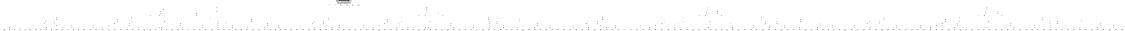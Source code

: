 # Network structure generated by ABC

digraph network {
size = "7.5,10";
center = true;
edge [dir = back];

{
  node [shape = plaintext];
  edge [style = invis];
  LevelTitle1 [label=""];
  LevelTitle2 [label=""];
  Level12 [label = ""];
  Level11 [label = ""];
  Level10 [label = ""];
  Level9 [label = ""];
  Level8 [label = ""];
  Level7 [label = ""];
  Level6 [label = ""];
  Level5 [label = ""];
  Level4 [label = ""];
  Level3 [label = ""];
  Level2 [label = ""];
  Level1 [label = ""];
  Level0 [label = ""];
  LevelTitle1 ->  LevelTitle2 ->  Level12 ->  Level11 ->  Level10 ->  Level9 ->  Level8 ->  Level7 ->  Level6 ->  Level5 ->  Level4 ->  Level3 ->  Level2 ->  Level1 ->  Level0;
}

{
  rank = same;
  LevelTitle1;
  title1 [shape=plaintext,
          fontsize=20,
          fontname = "Times-Roman",
          label="Network structure visualized by ABC\nBenchmark \"i4\". Time was Thu Oct  8 20:27:42 2020. "
         ];
}

{
  rank = same;
  LevelTitle2;
  title2 [shape=plaintext,
          fontsize=18,
          fontname = "Times-Roman",
          label="The network contains 246 logic nodes and 0 latches.\n"
         ];
}

{
  rank = same;
  Level12;
  Node193 [label = "V194(0)", shape = invtriangle, color = coral, fillcolor = coral];
  Node194 [label = "V194(1)", shape = invtriangle, color = coral, fillcolor = coral];
  Node195 [label = "V198(0)", shape = invtriangle, color = coral, fillcolor = coral];
  Node196 [label = "V198(1)", shape = invtriangle, color = coral, fillcolor = coral];
  Node197 [label = "V198(2)", shape = invtriangle, color = coral, fillcolor = coral];
  Node198 [label = "V198(3)", shape = invtriangle, color = coral, fillcolor = coral];
}

{
  rank = same;
  Level11;
  Node261 [label = "261\n", shape = ellipse];
  Node322 [label = "322\n", shape = ellipse];
  Node383 [label = "383\n", shape = ellipse];
  Node444 [label = "444\n", shape = ellipse];
}

{
  rank = same;
  Level10;
  Node258 [label = "258\n", shape = ellipse];
  Node319 [label = "319\n", shape = ellipse];
  Node380 [label = "380\n", shape = ellipse];
  Node441 [label = "441\n", shape = ellipse];
}

{
  rank = same;
  Level9;
  Node257 [label = "257\n", shape = ellipse];
  Node260 [label = "260\n", shape = ellipse];
  Node318 [label = "318\n", shape = ellipse];
  Node321 [label = "321\n", shape = ellipse];
  Node379 [label = "379\n", shape = ellipse];
  Node382 [label = "382\n", shape = ellipse];
  Node440 [label = "440\n", shape = ellipse];
  Node443 [label = "443\n", shape = ellipse];
}

{
  rank = same;
  Level8;
  Node216 [label = "216\n", shape = ellipse];
  Node255 [label = "255\n", shape = ellipse];
  Node277 [label = "277\n", shape = ellipse];
  Node316 [label = "316\n", shape = ellipse];
  Node338 [label = "338\n", shape = ellipse];
  Node377 [label = "377\n", shape = ellipse];
  Node399 [label = "399\n", shape = ellipse];
  Node438 [label = "438\n", shape = ellipse];
}

{
  rank = same;
  Level7;
  Node215 [label = "215\n", shape = ellipse];
  Node230 [label = "230\n", shape = ellipse];
  Node254 [label = "254\n", shape = ellipse];
  Node276 [label = "276\n", shape = ellipse];
  Node291 [label = "291\n", shape = ellipse];
  Node315 [label = "315\n", shape = ellipse];
  Node337 [label = "337\n", shape = ellipse];
  Node352 [label = "352\n", shape = ellipse];
  Node376 [label = "376\n", shape = ellipse];
  Node398 [label = "398\n", shape = ellipse];
  Node413 [label = "413\n", shape = ellipse];
  Node437 [label = "437\n", shape = ellipse];
}

{
  rank = same;
  Level6;
  Node213 [label = "213\n", shape = ellipse];
  Node229 [label = "229\n", shape = ellipse];
  Node253 [label = "253\n", shape = ellipse];
  Node274 [label = "274\n", shape = ellipse];
  Node290 [label = "290\n", shape = ellipse];
  Node314 [label = "314\n", shape = ellipse];
  Node335 [label = "335\n", shape = ellipse];
  Node351 [label = "351\n", shape = ellipse];
  Node375 [label = "375\n", shape = ellipse];
  Node396 [label = "396\n", shape = ellipse];
  Node412 [label = "412\n", shape = ellipse];
  Node436 [label = "436\n", shape = ellipse];
}

{
  rank = same;
  Level5;
  Node212 [label = "212\n", shape = ellipse];
  Node228 [label = "228\n", shape = ellipse];
  Node252 [label = "252\n", shape = ellipse];
  Node259 [label = "259\n", shape = ellipse];
  Node273 [label = "273\n", shape = ellipse];
  Node289 [label = "289\n", shape = ellipse];
  Node313 [label = "313\n", shape = ellipse];
  Node320 [label = "320\n", shape = ellipse];
  Node334 [label = "334\n", shape = ellipse];
  Node350 [label = "350\n", shape = ellipse];
  Node374 [label = "374\n", shape = ellipse];
  Node381 [label = "381\n", shape = ellipse];
  Node395 [label = "395\n", shape = ellipse];
  Node411 [label = "411\n", shape = ellipse];
  Node435 [label = "435\n", shape = ellipse];
  Node442 [label = "442\n", shape = ellipse];
}

{
  rank = same;
  Level4;
  Node204 [label = "204\n", shape = ellipse];
  Node211 [label = "211\n", shape = ellipse];
  Node220 [label = "220\n", shape = ellipse];
  Node227 [label = "227\n", shape = ellipse];
  Node240 [label = "240\n", shape = ellipse];
  Node244 [label = "244\n", shape = ellipse];
  Node251 [label = "251\n", shape = ellipse];
  Node256 [label = "256\n", shape = ellipse];
  Node265 [label = "265\n", shape = ellipse];
  Node272 [label = "272\n", shape = ellipse];
  Node281 [label = "281\n", shape = ellipse];
  Node288 [label = "288\n", shape = ellipse];
  Node301 [label = "301\n", shape = ellipse];
  Node305 [label = "305\n", shape = ellipse];
  Node312 [label = "312\n", shape = ellipse];
  Node317 [label = "317\n", shape = ellipse];
  Node326 [label = "326\n", shape = ellipse];
  Node333 [label = "333\n", shape = ellipse];
  Node342 [label = "342\n", shape = ellipse];
  Node349 [label = "349\n", shape = ellipse];
  Node362 [label = "362\n", shape = ellipse];
  Node366 [label = "366\n", shape = ellipse];
  Node373 [label = "373\n", shape = ellipse];
  Node378 [label = "378\n", shape = ellipse];
  Node387 [label = "387\n", shape = ellipse];
  Node394 [label = "394\n", shape = ellipse];
  Node403 [label = "403\n", shape = ellipse];
  Node410 [label = "410\n", shape = ellipse];
  Node423 [label = "423\n", shape = ellipse];
  Node427 [label = "427\n", shape = ellipse];
  Node434 [label = "434\n", shape = ellipse];
  Node439 [label = "439\n", shape = ellipse];
}

{
  rank = same;
  Level3;
  Node203 [label = "203\n", shape = ellipse];
  Node210 [label = "210\n", shape = ellipse];
  Node219 [label = "219\n", shape = ellipse];
  Node226 [label = "226\n", shape = ellipse];
  Node233 [label = "233\n", shape = ellipse];
  Node239 [label = "239\n", shape = ellipse];
  Node243 [label = "243\n", shape = ellipse];
  Node250 [label = "250\n", shape = ellipse];
  Node264 [label = "264\n", shape = ellipse];
  Node271 [label = "271\n", shape = ellipse];
  Node280 [label = "280\n", shape = ellipse];
  Node287 [label = "287\n", shape = ellipse];
  Node294 [label = "294\n", shape = ellipse];
  Node300 [label = "300\n", shape = ellipse];
  Node304 [label = "304\n", shape = ellipse];
  Node311 [label = "311\n", shape = ellipse];
  Node325 [label = "325\n", shape = ellipse];
  Node332 [label = "332\n", shape = ellipse];
  Node341 [label = "341\n", shape = ellipse];
  Node348 [label = "348\n", shape = ellipse];
  Node355 [label = "355\n", shape = ellipse];
  Node361 [label = "361\n", shape = ellipse];
  Node365 [label = "365\n", shape = ellipse];
  Node372 [label = "372\n", shape = ellipse];
  Node386 [label = "386\n", shape = ellipse];
  Node393 [label = "393\n", shape = ellipse];
  Node402 [label = "402\n", shape = ellipse];
  Node409 [label = "409\n", shape = ellipse];
  Node416 [label = "416\n", shape = ellipse];
  Node422 [label = "422\n", shape = ellipse];
  Node426 [label = "426\n", shape = ellipse];
  Node433 [label = "433\n", shape = ellipse];
}

{
  rank = same;
  Level2;
  Node202 [label = "202\n", shape = ellipse];
  Node206 [label = "206\n", shape = ellipse];
  Node209 [label = "209\n", shape = ellipse];
  Node218 [label = "218\n", shape = ellipse];
  Node222 [label = "222\n", shape = ellipse];
  Node225 [label = "225\n", shape = ellipse];
  Node232 [label = "232\n", shape = ellipse];
  Node236 [label = "236\n", shape = ellipse];
  Node238 [label = "238\n", shape = ellipse];
  Node242 [label = "242\n", shape = ellipse];
  Node246 [label = "246\n", shape = ellipse];
  Node249 [label = "249\n", shape = ellipse];
  Node263 [label = "263\n", shape = ellipse];
  Node267 [label = "267\n", shape = ellipse];
  Node270 [label = "270\n", shape = ellipse];
  Node279 [label = "279\n", shape = ellipse];
  Node283 [label = "283\n", shape = ellipse];
  Node286 [label = "286\n", shape = ellipse];
  Node293 [label = "293\n", shape = ellipse];
  Node297 [label = "297\n", shape = ellipse];
  Node299 [label = "299\n", shape = ellipse];
  Node303 [label = "303\n", shape = ellipse];
  Node307 [label = "307\n", shape = ellipse];
  Node310 [label = "310\n", shape = ellipse];
  Node324 [label = "324\n", shape = ellipse];
  Node328 [label = "328\n", shape = ellipse];
  Node331 [label = "331\n", shape = ellipse];
  Node340 [label = "340\n", shape = ellipse];
  Node344 [label = "344\n", shape = ellipse];
  Node347 [label = "347\n", shape = ellipse];
  Node354 [label = "354\n", shape = ellipse];
  Node358 [label = "358\n", shape = ellipse];
  Node360 [label = "360\n", shape = ellipse];
  Node364 [label = "364\n", shape = ellipse];
  Node368 [label = "368\n", shape = ellipse];
  Node371 [label = "371\n", shape = ellipse];
  Node385 [label = "385\n", shape = ellipse];
  Node389 [label = "389\n", shape = ellipse];
  Node392 [label = "392\n", shape = ellipse];
  Node401 [label = "401\n", shape = ellipse];
  Node405 [label = "405\n", shape = ellipse];
  Node408 [label = "408\n", shape = ellipse];
  Node415 [label = "415\n", shape = ellipse];
  Node419 [label = "419\n", shape = ellipse];
  Node421 [label = "421\n", shape = ellipse];
  Node425 [label = "425\n", shape = ellipse];
  Node429 [label = "429\n", shape = ellipse];
  Node432 [label = "432\n", shape = ellipse];
}

{
  rank = same;
  Level1;
  Node199 [label = "199\n", shape = ellipse];
  Node200 [label = "200\n", shape = ellipse];
  Node201 [label = "201\n", shape = ellipse];
  Node205 [label = "205\n", shape = ellipse];
  Node207 [label = "207\n", shape = ellipse];
  Node208 [label = "208\n", shape = ellipse];
  Node214 [label = "214\n", shape = ellipse];
  Node217 [label = "217\n", shape = ellipse];
  Node221 [label = "221\n", shape = ellipse];
  Node223 [label = "223\n", shape = ellipse];
  Node224 [label = "224\n", shape = ellipse];
  Node231 [label = "231\n", shape = ellipse];
  Node234 [label = "234\n", shape = ellipse];
  Node235 [label = "235\n", shape = ellipse];
  Node237 [label = "237\n", shape = ellipse];
  Node241 [label = "241\n", shape = ellipse];
  Node245 [label = "245\n", shape = ellipse];
  Node247 [label = "247\n", shape = ellipse];
  Node248 [label = "248\n", shape = ellipse];
  Node262 [label = "262\n", shape = ellipse];
  Node266 [label = "266\n", shape = ellipse];
  Node268 [label = "268\n", shape = ellipse];
  Node269 [label = "269\n", shape = ellipse];
  Node275 [label = "275\n", shape = ellipse];
  Node278 [label = "278\n", shape = ellipse];
  Node282 [label = "282\n", shape = ellipse];
  Node284 [label = "284\n", shape = ellipse];
  Node285 [label = "285\n", shape = ellipse];
  Node292 [label = "292\n", shape = ellipse];
  Node295 [label = "295\n", shape = ellipse];
  Node296 [label = "296\n", shape = ellipse];
  Node298 [label = "298\n", shape = ellipse];
  Node302 [label = "302\n", shape = ellipse];
  Node306 [label = "306\n", shape = ellipse];
  Node308 [label = "308\n", shape = ellipse];
  Node309 [label = "309\n", shape = ellipse];
  Node323 [label = "323\n", shape = ellipse];
  Node327 [label = "327\n", shape = ellipse];
  Node329 [label = "329\n", shape = ellipse];
  Node330 [label = "330\n", shape = ellipse];
  Node336 [label = "336\n", shape = ellipse];
  Node339 [label = "339\n", shape = ellipse];
  Node343 [label = "343\n", shape = ellipse];
  Node345 [label = "345\n", shape = ellipse];
  Node346 [label = "346\n", shape = ellipse];
  Node353 [label = "353\n", shape = ellipse];
  Node356 [label = "356\n", shape = ellipse];
  Node357 [label = "357\n", shape = ellipse];
  Node359 [label = "359\n", shape = ellipse];
  Node363 [label = "363\n", shape = ellipse];
  Node367 [label = "367\n", shape = ellipse];
  Node369 [label = "369\n", shape = ellipse];
  Node370 [label = "370\n", shape = ellipse];
  Node384 [label = "384\n", shape = ellipse];
  Node388 [label = "388\n", shape = ellipse];
  Node390 [label = "390\n", shape = ellipse];
  Node391 [label = "391\n", shape = ellipse];
  Node397 [label = "397\n", shape = ellipse];
  Node400 [label = "400\n", shape = ellipse];
  Node404 [label = "404\n", shape = ellipse];
  Node406 [label = "406\n", shape = ellipse];
  Node407 [label = "407\n", shape = ellipse];
  Node414 [label = "414\n", shape = ellipse];
  Node417 [label = "417\n", shape = ellipse];
  Node418 [label = "418\n", shape = ellipse];
  Node420 [label = "420\n", shape = ellipse];
  Node424 [label = "424\n", shape = ellipse];
  Node428 [label = "428\n", shape = ellipse];
  Node430 [label = "430\n", shape = ellipse];
  Node431 [label = "431\n", shape = ellipse];
}

{
  rank = same;
  Level0;
  Node1 [label = "V56(0)", shape = triangle, color = coral, fillcolor = coral];
  Node2 [label = "V28(0)", shape = triangle, color = coral, fillcolor = coral];
  Node3 [label = "V56(1)", shape = triangle, color = coral, fillcolor = coral];
  Node4 [label = "V28(1)", shape = triangle, color = coral, fillcolor = coral];
  Node5 [label = "V56(2)", shape = triangle, color = coral, fillcolor = coral];
  Node6 [label = "V28(2)", shape = triangle, color = coral, fillcolor = coral];
  Node7 [label = "V56(6)", shape = triangle, color = coral, fillcolor = coral];
  Node8 [label = "V28(6)", shape = triangle, color = coral, fillcolor = coral];
  Node9 [label = "V56(10)", shape = triangle, color = coral, fillcolor = coral];
  Node10 [label = "V28(10)", shape = triangle, color = coral, fillcolor = coral];
  Node11 [label = "V56(14)", shape = triangle, color = coral, fillcolor = coral];
  Node12 [label = "V28(14)", shape = triangle, color = coral, fillcolor = coral];
  Node13 [label = "V56(18)", shape = triangle, color = coral, fillcolor = coral];
  Node14 [label = "V28(18)", shape = triangle, color = coral, fillcolor = coral];
  Node15 [label = "V56(22)", shape = triangle, color = coral, fillcolor = coral];
  Node16 [label = "V28(22)", shape = triangle, color = coral, fillcolor = coral];
  Node17 [label = "V56(26)", shape = triangle, color = coral, fillcolor = coral];
  Node18 [label = "V28(26)", shape = triangle, color = coral, fillcolor = coral];
  Node19 [label = "V120(2)", shape = triangle, color = coral, fillcolor = coral];
  Node20 [label = "V88(2)", shape = triangle, color = coral, fillcolor = coral];
  Node21 [label = "V120(6)", shape = triangle, color = coral, fillcolor = coral];
  Node22 [label = "V88(6)", shape = triangle, color = coral, fillcolor = coral];
  Node23 [label = "V120(10)", shape = triangle, color = coral, fillcolor = coral];
  Node24 [label = "V88(10)", shape = triangle, color = coral, fillcolor = coral];
  Node25 [label = "V120(14)", shape = triangle, color = coral, fillcolor = coral];
  Node26 [label = "V88(14)", shape = triangle, color = coral, fillcolor = coral];
  Node27 [label = "V120(18)", shape = triangle, color = coral, fillcolor = coral];
  Node28 [label = "V88(18)", shape = triangle, color = coral, fillcolor = coral];
  Node29 [label = "V120(22)", shape = triangle, color = coral, fillcolor = coral];
  Node30 [label = "V88(22)", shape = triangle, color = coral, fillcolor = coral];
  Node31 [label = "V120(26)", shape = triangle, color = coral, fillcolor = coral];
  Node32 [label = "V88(26)", shape = triangle, color = coral, fillcolor = coral];
  Node33 [label = "V120(30)", shape = triangle, color = coral, fillcolor = coral];
  Node34 [label = "V88(30)", shape = triangle, color = coral, fillcolor = coral];
  Node35 [label = "V132(2)", shape = triangle, color = coral, fillcolor = coral];
  Node36 [label = "V126(2)", shape = triangle, color = coral, fillcolor = coral];
  Node37 [label = "V144(0)", shape = triangle, color = coral, fillcolor = coral];
  Node38 [label = "V28(3)", shape = triangle, color = coral, fillcolor = coral];
  Node39 [label = "V56(3)", shape = triangle, color = coral, fillcolor = coral];
  Node40 [label = "V144(1)", shape = triangle, color = coral, fillcolor = coral];
  Node41 [label = "V56(4)", shape = triangle, color = coral, fillcolor = coral];
  Node42 [label = "V28(4)", shape = triangle, color = coral, fillcolor = coral];
  Node43 [label = "V144(2)", shape = triangle, color = coral, fillcolor = coral];
  Node44 [label = "V28(5)", shape = triangle, color = coral, fillcolor = coral];
  Node45 [label = "V56(5)", shape = triangle, color = coral, fillcolor = coral];
  Node46 [label = "V144(4)", shape = triangle, color = coral, fillcolor = coral];
  Node47 [label = "V28(7)", shape = triangle, color = coral, fillcolor = coral];
  Node48 [label = "V56(7)", shape = triangle, color = coral, fillcolor = coral];
  Node49 [label = "V144(5)", shape = triangle, color = coral, fillcolor = coral];
  Node50 [label = "V56(8)", shape = triangle, color = coral, fillcolor = coral];
  Node51 [label = "V28(8)", shape = triangle, color = coral, fillcolor = coral];
  Node52 [label = "V144(6)", shape = triangle, color = coral, fillcolor = coral];
  Node53 [label = "V28(9)", shape = triangle, color = coral, fillcolor = coral];
  Node54 [label = "V56(9)", shape = triangle, color = coral, fillcolor = coral];
  Node55 [label = "V144(8)", shape = triangle, color = coral, fillcolor = coral];
  Node56 [label = "V28(11)", shape = triangle, color = coral, fillcolor = coral];
  Node57 [label = "V56(11)", shape = triangle, color = coral, fillcolor = coral];
  Node58 [label = "V144(9)", shape = triangle, color = coral, fillcolor = coral];
  Node59 [label = "V56(12)", shape = triangle, color = coral, fillcolor = coral];
  Node60 [label = "V28(12)", shape = triangle, color = coral, fillcolor = coral];
  Node61 [label = "V144(10)", shape = triangle, color = coral, fillcolor = coral];
  Node62 [label = "V28(13)", shape = triangle, color = coral, fillcolor = coral];
  Node63 [label = "V56(13)", shape = triangle, color = coral, fillcolor = coral];
  Node64 [label = "V144(12)", shape = triangle, color = coral, fillcolor = coral];
  Node65 [label = "V28(15)", shape = triangle, color = coral, fillcolor = coral];
  Node66 [label = "V56(15)", shape = triangle, color = coral, fillcolor = coral];
  Node67 [label = "V144(13)", shape = triangle, color = coral, fillcolor = coral];
  Node68 [label = "V56(16)", shape = triangle, color = coral, fillcolor = coral];
  Node69 [label = "V28(16)", shape = triangle, color = coral, fillcolor = coral];
  Node70 [label = "V144(14)", shape = triangle, color = coral, fillcolor = coral];
  Node71 [label = "V28(17)", shape = triangle, color = coral, fillcolor = coral];
  Node72 [label = "V56(17)", shape = triangle, color = coral, fillcolor = coral];
  Node73 [label = "V156(0)", shape = triangle, color = coral, fillcolor = coral];
  Node74 [label = "V28(19)", shape = triangle, color = coral, fillcolor = coral];
  Node75 [label = "V56(19)", shape = triangle, color = coral, fillcolor = coral];
  Node76 [label = "V156(1)", shape = triangle, color = coral, fillcolor = coral];
  Node77 [label = "V56(20)", shape = triangle, color = coral, fillcolor = coral];
  Node78 [label = "V28(20)", shape = triangle, color = coral, fillcolor = coral];
  Node79 [label = "V156(2)", shape = triangle, color = coral, fillcolor = coral];
  Node80 [label = "V28(21)", shape = triangle, color = coral, fillcolor = coral];
  Node81 [label = "V56(21)", shape = triangle, color = coral, fillcolor = coral];
  Node82 [label = "V156(4)", shape = triangle, color = coral, fillcolor = coral];
  Node83 [label = "V28(23)", shape = triangle, color = coral, fillcolor = coral];
  Node84 [label = "V56(23)", shape = triangle, color = coral, fillcolor = coral];
  Node85 [label = "V156(5)", shape = triangle, color = coral, fillcolor = coral];
  Node86 [label = "V56(24)", shape = triangle, color = coral, fillcolor = coral];
  Node87 [label = "V28(24)", shape = triangle, color = coral, fillcolor = coral];
  Node88 [label = "V156(6)", shape = triangle, color = coral, fillcolor = coral];
  Node89 [label = "V28(25)", shape = triangle, color = coral, fillcolor = coral];
  Node90 [label = "V56(25)", shape = triangle, color = coral, fillcolor = coral];
  Node91 [label = "V156(8)", shape = triangle, color = coral, fillcolor = coral];
  Node92 [label = "V28(27)", shape = triangle, color = coral, fillcolor = coral];
  Node93 [label = "V56(27)", shape = triangle, color = coral, fillcolor = coral];
  Node94 [label = "V156(9)", shape = triangle, color = coral, fillcolor = coral];
  Node95 [label = "V120(0)", shape = triangle, color = coral, fillcolor = coral];
  Node96 [label = "V88(0)", shape = triangle, color = coral, fillcolor = coral];
  Node97 [label = "V156(10)", shape = triangle, color = coral, fillcolor = coral];
  Node98 [label = "V88(1)", shape = triangle, color = coral, fillcolor = coral];
  Node99 [label = "V120(1)", shape = triangle, color = coral, fillcolor = coral];
  Node100 [label = "V156(12)", shape = triangle, color = coral, fillcolor = coral];
  Node101 [label = "V88(3)", shape = triangle, color = coral, fillcolor = coral];
  Node102 [label = "V120(3)", shape = triangle, color = coral, fillcolor = coral];
  Node103 [label = "V156(13)", shape = triangle, color = coral, fillcolor = coral];
  Node104 [label = "V120(4)", shape = triangle, color = coral, fillcolor = coral];
  Node105 [label = "V88(4)", shape = triangle, color = coral, fillcolor = coral];
  Node106 [label = "V156(14)", shape = triangle, color = coral, fillcolor = coral];
  Node107 [label = "V88(5)", shape = triangle, color = coral, fillcolor = coral];
  Node108 [label = "V120(5)", shape = triangle, color = coral, fillcolor = coral];
  Node109 [label = "V168(0)", shape = triangle, color = coral, fillcolor = coral];
  Node110 [label = "V88(7)", shape = triangle, color = coral, fillcolor = coral];
  Node111 [label = "V120(7)", shape = triangle, color = coral, fillcolor = coral];
  Node112 [label = "V168(1)", shape = triangle, color = coral, fillcolor = coral];
  Node113 [label = "V120(8)", shape = triangle, color = coral, fillcolor = coral];
  Node114 [label = "V88(8)", shape = triangle, color = coral, fillcolor = coral];
  Node115 [label = "V168(2)", shape = triangle, color = coral, fillcolor = coral];
  Node116 [label = "V88(9)", shape = triangle, color = coral, fillcolor = coral];
  Node117 [label = "V120(9)", shape = triangle, color = coral, fillcolor = coral];
  Node118 [label = "V168(4)", shape = triangle, color = coral, fillcolor = coral];
  Node119 [label = "V88(11)", shape = triangle, color = coral, fillcolor = coral];
  Node120 [label = "V120(11)", shape = triangle, color = coral, fillcolor = coral];
  Node121 [label = "V168(5)", shape = triangle, color = coral, fillcolor = coral];
  Node122 [label = "V120(12)", shape = triangle, color = coral, fillcolor = coral];
  Node123 [label = "V88(12)", shape = triangle, color = coral, fillcolor = coral];
  Node124 [label = "V168(6)", shape = triangle, color = coral, fillcolor = coral];
  Node125 [label = "V88(13)", shape = triangle, color = coral, fillcolor = coral];
  Node126 [label = "V120(13)", shape = triangle, color = coral, fillcolor = coral];
  Node127 [label = "V168(8)", shape = triangle, color = coral, fillcolor = coral];
  Node128 [label = "V88(15)", shape = triangle, color = coral, fillcolor = coral];
  Node129 [label = "V120(15)", shape = triangle, color = coral, fillcolor = coral];
  Node130 [label = "V168(9)", shape = triangle, color = coral, fillcolor = coral];
  Node131 [label = "V120(16)", shape = triangle, color = coral, fillcolor = coral];
  Node132 [label = "V88(16)", shape = triangle, color = coral, fillcolor = coral];
  Node133 [label = "V168(10)", shape = triangle, color = coral, fillcolor = coral];
  Node134 [label = "V88(17)", shape = triangle, color = coral, fillcolor = coral];
  Node135 [label = "V120(17)", shape = triangle, color = coral, fillcolor = coral];
  Node136 [label = "V168(12)", shape = triangle, color = coral, fillcolor = coral];
  Node137 [label = "V88(19)", shape = triangle, color = coral, fillcolor = coral];
  Node138 [label = "V120(19)", shape = triangle, color = coral, fillcolor = coral];
  Node139 [label = "V168(13)", shape = triangle, color = coral, fillcolor = coral];
  Node140 [label = "V120(20)", shape = triangle, color = coral, fillcolor = coral];
  Node141 [label = "V88(20)", shape = triangle, color = coral, fillcolor = coral];
  Node142 [label = "V168(14)", shape = triangle, color = coral, fillcolor = coral];
  Node143 [label = "V88(21)", shape = triangle, color = coral, fillcolor = coral];
  Node144 [label = "V120(21)", shape = triangle, color = coral, fillcolor = coral];
  Node145 [label = "V180(0)", shape = triangle, color = coral, fillcolor = coral];
  Node146 [label = "V88(23)", shape = triangle, color = coral, fillcolor = coral];
  Node147 [label = "V120(23)", shape = triangle, color = coral, fillcolor = coral];
  Node148 [label = "V180(1)", shape = triangle, color = coral, fillcolor = coral];
  Node149 [label = "V120(24)", shape = triangle, color = coral, fillcolor = coral];
  Node150 [label = "V88(24)", shape = triangle, color = coral, fillcolor = coral];
  Node151 [label = "V180(2)", shape = triangle, color = coral, fillcolor = coral];
  Node152 [label = "V88(25)", shape = triangle, color = coral, fillcolor = coral];
  Node153 [label = "V120(25)", shape = triangle, color = coral, fillcolor = coral];
  Node154 [label = "V180(4)", shape = triangle, color = coral, fillcolor = coral];
  Node155 [label = "V88(27)", shape = triangle, color = coral, fillcolor = coral];
  Node156 [label = "V120(27)", shape = triangle, color = coral, fillcolor = coral];
  Node157 [label = "V180(5)", shape = triangle, color = coral, fillcolor = coral];
  Node158 [label = "V120(28)", shape = triangle, color = coral, fillcolor = coral];
  Node159 [label = "V88(28)", shape = triangle, color = coral, fillcolor = coral];
  Node160 [label = "V180(6)", shape = triangle, color = coral, fillcolor = coral];
  Node161 [label = "V88(29)", shape = triangle, color = coral, fillcolor = coral];
  Node162 [label = "V120(29)", shape = triangle, color = coral, fillcolor = coral];
  Node163 [label = "V180(8)", shape = triangle, color = coral, fillcolor = coral];
  Node164 [label = "V88(31)", shape = triangle, color = coral, fillcolor = coral];
  Node165 [label = "V120(31)", shape = triangle, color = coral, fillcolor = coral];
  Node166 [label = "V180(9)", shape = triangle, color = coral, fillcolor = coral];
  Node167 [label = "V132(0)", shape = triangle, color = coral, fillcolor = coral];
  Node168 [label = "V126(0)", shape = triangle, color = coral, fillcolor = coral];
  Node169 [label = "V180(10)", shape = triangle, color = coral, fillcolor = coral];
  Node170 [label = "V126(1)", shape = triangle, color = coral, fillcolor = coral];
  Node171 [label = "V132(1)", shape = triangle, color = coral, fillcolor = coral];
  Node172 [label = "V180(12)", shape = triangle, color = coral, fillcolor = coral];
  Node173 [label = "V126(3)", shape = triangle, color = coral, fillcolor = coral];
  Node174 [label = "V132(3)", shape = triangle, color = coral, fillcolor = coral];
  Node175 [label = "V180(13)", shape = triangle, color = coral, fillcolor = coral];
  Node176 [label = "V132(4)", shape = triangle, color = coral, fillcolor = coral];
  Node177 [label = "V126(4)", shape = triangle, color = coral, fillcolor = coral];
  Node178 [label = "V180(14)", shape = triangle, color = coral, fillcolor = coral];
  Node179 [label = "V126(5)", shape = triangle, color = coral, fillcolor = coral];
  Node180 [label = "V132(5)", shape = triangle, color = coral, fillcolor = coral];
  Node181 [label = "V183(0)", shape = triangle, color = coral, fillcolor = coral];
  Node182 [label = "V183(1)", shape = triangle, color = coral, fillcolor = coral];
  Node183 [label = "V183(2)", shape = triangle, color = coral, fillcolor = coral];
  Node184 [label = "V186(0)", shape = triangle, color = coral, fillcolor = coral];
  Node185 [label = "V186(1)", shape = triangle, color = coral, fillcolor = coral];
  Node186 [label = "V186(2)", shape = triangle, color = coral, fillcolor = coral];
  Node187 [label = "V189(0)", shape = triangle, color = coral, fillcolor = coral];
  Node188 [label = "V189(1)", shape = triangle, color = coral, fillcolor = coral];
  Node189 [label = "V189(2)", shape = triangle, color = coral, fillcolor = coral];
  Node190 [label = "V192(0)", shape = triangle, color = coral, fillcolor = coral];
  Node191 [label = "V192(1)", shape = triangle, color = coral, fillcolor = coral];
  Node192 [label = "V192(2)", shape = triangle, color = coral, fillcolor = coral];
}

title1 -> title2 [style = invis];
title2 -> Node193 [style = invis];
title2 -> Node194 [style = invis];
title2 -> Node195 [style = invis];
title2 -> Node196 [style = invis];
title2 -> Node197 [style = invis];
title2 -> Node198 [style = invis];
Node193 -> Node194 [style = invis];
Node194 -> Node195 [style = invis];
Node195 -> Node196 [style = invis];
Node196 -> Node197 [style = invis];
Node197 -> Node198 [style = invis];
Node193 -> Node199 [style = solid];
Node194 -> Node200 [style = solid];
Node195 -> Node261 [style = solid];
Node196 -> Node322 [style = solid];
Node197 -> Node383 [style = solid];
Node198 -> Node444 [style = solid];
Node199 -> Node1 [style = solid];
Node199 -> Node2 [style = solid];
Node200 -> Node3 [style = solid];
Node200 -> Node4 [style = solid];
Node201 -> Node64 [style = solid];
Node201 -> Node70 [style = solid];
Node202 -> Node71 [style = solid];
Node202 -> Node201 [style = solid];
Node203 -> Node72 [style = solid];
Node203 -> Node202 [style = solid];
Node204 -> Node67 [style = solid];
Node204 -> Node203 [style = solid];
Node205 -> Node64 [style = solid];
Node205 -> Node65 [style = solid];
Node206 -> Node66 [style = solid];
Node206 -> Node205 [style = solid];
Node207 -> Node11 [style = solid];
Node207 -> Node12 [style = solid];
Node208 -> Node67 [style = solid];
Node208 -> Node68 [style = solid];
Node209 -> Node69 [style = solid];
Node209 -> Node208 [style = solid];
Node210 -> Node64 [style = solid];
Node210 -> Node209 [style = solid];
Node211 -> Node207 [style = solid];
Node211 -> Node210 [style = solid];
Node212 -> Node204 [style = solid];
Node212 -> Node206 [style = solid];
Node213 -> Node211 [style = solid];
Node213 -> Node212 [style = solid];
Node214 -> Node181 [style = solid];
Node214 -> Node183 [style = solid];
Node215 -> Node213 [style = solid];
Node215 -> Node214 [style = solid];
Node216 -> Node182 [style = solid];
Node216 -> Node215 [style = solid];
Node217 -> Node46 [style = solid];
Node217 -> Node52 [style = solid];
Node218 -> Node53 [style = solid];
Node218 -> Node217 [style = solid];
Node219 -> Node54 [style = solid];
Node219 -> Node218 [style = solid];
Node220 -> Node49 [style = solid];
Node220 -> Node219 [style = solid];
Node221 -> Node46 [style = solid];
Node221 -> Node47 [style = solid];
Node222 -> Node48 [style = solid];
Node222 -> Node221 [style = solid];
Node223 -> Node7 [style = solid];
Node223 -> Node8 [style = solid];
Node224 -> Node49 [style = solid];
Node224 -> Node50 [style = solid];
Node225 -> Node51 [style = solid];
Node225 -> Node224 [style = solid];
Node226 -> Node46 [style = solid];
Node226 -> Node225 [style = solid];
Node227 -> Node223 [style = solid];
Node227 -> Node226 [style = solid];
Node228 -> Node220 [style = solid];
Node228 -> Node222 [style = solid];
Node229 -> Node227 [style = solid];
Node229 -> Node228 [style = solid];
Node230 -> Node181 [style = solid];
Node230 -> Node229 [style = solid];
Node231 -> Node40 [style = solid];
Node231 -> Node41 [style = solid];
Node232 -> Node42 [style = solid];
Node232 -> Node231 [style = solid];
Node233 -> Node37 [style = solid];
Node233 -> Node232 [style = solid];
Node234 -> Node5 [style = solid];
Node234 -> Node6 [style = solid];
Node235 -> Node37 [style = solid];
Node235 -> Node38 [style = solid];
Node236 -> Node39 [style = solid];
Node236 -> Node235 [style = solid];
Node237 -> Node37 [style = solid];
Node237 -> Node43 [style = solid];
Node238 -> Node44 [style = solid];
Node238 -> Node237 [style = solid];
Node239 -> Node45 [style = solid];
Node239 -> Node238 [style = solid];
Node240 -> Node40 [style = solid];
Node240 -> Node239 [style = solid];
Node241 -> Node55 [style = solid];
Node241 -> Node61 [style = solid];
Node242 -> Node62 [style = solid];
Node242 -> Node241 [style = solid];
Node243 -> Node63 [style = solid];
Node243 -> Node242 [style = solid];
Node244 -> Node58 [style = solid];
Node244 -> Node243 [style = solid];
Node245 -> Node55 [style = solid];
Node245 -> Node56 [style = solid];
Node246 -> Node57 [style = solid];
Node246 -> Node245 [style = solid];
Node247 -> Node9 [style = solid];
Node247 -> Node10 [style = solid];
Node248 -> Node58 [style = solid];
Node248 -> Node59 [style = solid];
Node249 -> Node60 [style = solid];
Node249 -> Node248 [style = solid];
Node250 -> Node55 [style = solid];
Node250 -> Node249 [style = solid];
Node251 -> Node247 [style = solid];
Node251 -> Node250 [style = solid];
Node252 -> Node244 [style = solid];
Node252 -> Node246 [style = solid];
Node253 -> Node251 [style = solid];
Node253 -> Node252 [style = solid];
Node254 -> Node182 [style = solid];
Node254 -> Node253 [style = solid];
Node255 -> Node181 [style = solid];
Node255 -> Node254 [style = solid];
Node256 -> Node233 [style = solid];
Node256 -> Node234 [style = solid];
Node257 -> Node216 [style = solid];
Node257 -> Node230 [style = solid];
Node258 -> Node256 [style = solid];
Node258 -> Node257 [style = solid];
Node259 -> Node236 [style = solid];
Node259 -> Node240 [style = solid];
Node260 -> Node255 [style = solid];
Node260 -> Node259 [style = solid];
Node261 -> Node258 [style = solid];
Node261 -> Node260 [style = solid];
Node262 -> Node100 [style = solid];
Node262 -> Node106 [style = solid];
Node263 -> Node107 [style = solid];
Node263 -> Node262 [style = solid];
Node264 -> Node108 [style = solid];
Node264 -> Node263 [style = solid];
Node265 -> Node103 [style = solid];
Node265 -> Node264 [style = solid];
Node266 -> Node100 [style = solid];
Node266 -> Node101 [style = solid];
Node267 -> Node102 [style = solid];
Node267 -> Node266 [style = solid];
Node268 -> Node19 [style = solid];
Node268 -> Node20 [style = solid];
Node269 -> Node103 [style = solid];
Node269 -> Node104 [style = solid];
Node270 -> Node105 [style = solid];
Node270 -> Node269 [style = solid];
Node271 -> Node100 [style = solid];
Node271 -> Node270 [style = solid];
Node272 -> Node268 [style = solid];
Node272 -> Node271 [style = solid];
Node273 -> Node265 [style = solid];
Node273 -> Node267 [style = solid];
Node274 -> Node272 [style = solid];
Node274 -> Node273 [style = solid];
Node275 -> Node184 [style = solid];
Node275 -> Node186 [style = solid];
Node276 -> Node274 [style = solid];
Node276 -> Node275 [style = solid];
Node277 -> Node185 [style = solid];
Node277 -> Node276 [style = solid];
Node278 -> Node82 [style = solid];
Node278 -> Node88 [style = solid];
Node279 -> Node89 [style = solid];
Node279 -> Node278 [style = solid];
Node280 -> Node90 [style = solid];
Node280 -> Node279 [style = solid];
Node281 -> Node85 [style = solid];
Node281 -> Node280 [style = solid];
Node282 -> Node82 [style = solid];
Node282 -> Node83 [style = solid];
Node283 -> Node84 [style = solid];
Node283 -> Node282 [style = solid];
Node284 -> Node15 [style = solid];
Node284 -> Node16 [style = solid];
Node285 -> Node85 [style = solid];
Node285 -> Node86 [style = solid];
Node286 -> Node87 [style = solid];
Node286 -> Node285 [style = solid];
Node287 -> Node82 [style = solid];
Node287 -> Node286 [style = solid];
Node288 -> Node284 [style = solid];
Node288 -> Node287 [style = solid];
Node289 -> Node281 [style = solid];
Node289 -> Node283 [style = solid];
Node290 -> Node288 [style = solid];
Node290 -> Node289 [style = solid];
Node291 -> Node184 [style = solid];
Node291 -> Node290 [style = solid];
Node292 -> Node76 [style = solid];
Node292 -> Node77 [style = solid];
Node293 -> Node78 [style = solid];
Node293 -> Node292 [style = solid];
Node294 -> Node73 [style = solid];
Node294 -> Node293 [style = solid];
Node295 -> Node13 [style = solid];
Node295 -> Node14 [style = solid];
Node296 -> Node73 [style = solid];
Node296 -> Node74 [style = solid];
Node297 -> Node75 [style = solid];
Node297 -> Node296 [style = solid];
Node298 -> Node73 [style = solid];
Node298 -> Node79 [style = solid];
Node299 -> Node80 [style = solid];
Node299 -> Node298 [style = solid];
Node300 -> Node81 [style = solid];
Node300 -> Node299 [style = solid];
Node301 -> Node76 [style = solid];
Node301 -> Node300 [style = solid];
Node302 -> Node91 [style = solid];
Node302 -> Node97 [style = solid];
Node303 -> Node98 [style = solid];
Node303 -> Node302 [style = solid];
Node304 -> Node99 [style = solid];
Node304 -> Node303 [style = solid];
Node305 -> Node94 [style = solid];
Node305 -> Node304 [style = solid];
Node306 -> Node91 [style = solid];
Node306 -> Node92 [style = solid];
Node307 -> Node93 [style = solid];
Node307 -> Node306 [style = solid];
Node308 -> Node17 [style = solid];
Node308 -> Node18 [style = solid];
Node309 -> Node94 [style = solid];
Node309 -> Node95 [style = solid];
Node310 -> Node96 [style = solid];
Node310 -> Node309 [style = solid];
Node311 -> Node91 [style = solid];
Node311 -> Node310 [style = solid];
Node312 -> Node308 [style = solid];
Node312 -> Node311 [style = solid];
Node313 -> Node305 [style = solid];
Node313 -> Node307 [style = solid];
Node314 -> Node312 [style = solid];
Node314 -> Node313 [style = solid];
Node315 -> Node185 [style = solid];
Node315 -> Node314 [style = solid];
Node316 -> Node184 [style = solid];
Node316 -> Node315 [style = solid];
Node317 -> Node294 [style = solid];
Node317 -> Node295 [style = solid];
Node318 -> Node277 [style = solid];
Node318 -> Node291 [style = solid];
Node319 -> Node317 [style = solid];
Node319 -> Node318 [style = solid];
Node320 -> Node297 [style = solid];
Node320 -> Node301 [style = solid];
Node321 -> Node316 [style = solid];
Node321 -> Node320 [style = solid];
Node322 -> Node319 [style = solid];
Node322 -> Node321 [style = solid];
Node323 -> Node136 [style = solid];
Node323 -> Node142 [style = solid];
Node324 -> Node143 [style = solid];
Node324 -> Node323 [style = solid];
Node325 -> Node144 [style = solid];
Node325 -> Node324 [style = solid];
Node326 -> Node139 [style = solid];
Node326 -> Node325 [style = solid];
Node327 -> Node136 [style = solid];
Node327 -> Node137 [style = solid];
Node328 -> Node138 [style = solid];
Node328 -> Node327 [style = solid];
Node329 -> Node27 [style = solid];
Node329 -> Node28 [style = solid];
Node330 -> Node139 [style = solid];
Node330 -> Node140 [style = solid];
Node331 -> Node141 [style = solid];
Node331 -> Node330 [style = solid];
Node332 -> Node136 [style = solid];
Node332 -> Node331 [style = solid];
Node333 -> Node329 [style = solid];
Node333 -> Node332 [style = solid];
Node334 -> Node326 [style = solid];
Node334 -> Node328 [style = solid];
Node335 -> Node333 [style = solid];
Node335 -> Node334 [style = solid];
Node336 -> Node187 [style = solid];
Node336 -> Node189 [style = solid];
Node337 -> Node335 [style = solid];
Node337 -> Node336 [style = solid];
Node338 -> Node188 [style = solid];
Node338 -> Node337 [style = solid];
Node339 -> Node118 [style = solid];
Node339 -> Node124 [style = solid];
Node340 -> Node125 [style = solid];
Node340 -> Node339 [style = solid];
Node341 -> Node126 [style = solid];
Node341 -> Node340 [style = solid];
Node342 -> Node121 [style = solid];
Node342 -> Node341 [style = solid];
Node343 -> Node118 [style = solid];
Node343 -> Node119 [style = solid];
Node344 -> Node120 [style = solid];
Node344 -> Node343 [style = solid];
Node345 -> Node23 [style = solid];
Node345 -> Node24 [style = solid];
Node346 -> Node121 [style = solid];
Node346 -> Node122 [style = solid];
Node347 -> Node123 [style = solid];
Node347 -> Node346 [style = solid];
Node348 -> Node118 [style = solid];
Node348 -> Node347 [style = solid];
Node349 -> Node345 [style = solid];
Node349 -> Node348 [style = solid];
Node350 -> Node342 [style = solid];
Node350 -> Node344 [style = solid];
Node351 -> Node349 [style = solid];
Node351 -> Node350 [style = solid];
Node352 -> Node187 [style = solid];
Node352 -> Node351 [style = solid];
Node353 -> Node112 [style = solid];
Node353 -> Node113 [style = solid];
Node354 -> Node114 [style = solid];
Node354 -> Node353 [style = solid];
Node355 -> Node109 [style = solid];
Node355 -> Node354 [style = solid];
Node356 -> Node21 [style = solid];
Node356 -> Node22 [style = solid];
Node357 -> Node109 [style = solid];
Node357 -> Node110 [style = solid];
Node358 -> Node111 [style = solid];
Node358 -> Node357 [style = solid];
Node359 -> Node109 [style = solid];
Node359 -> Node115 [style = solid];
Node360 -> Node116 [style = solid];
Node360 -> Node359 [style = solid];
Node361 -> Node117 [style = solid];
Node361 -> Node360 [style = solid];
Node362 -> Node112 [style = solid];
Node362 -> Node361 [style = solid];
Node363 -> Node127 [style = solid];
Node363 -> Node133 [style = solid];
Node364 -> Node134 [style = solid];
Node364 -> Node363 [style = solid];
Node365 -> Node135 [style = solid];
Node365 -> Node364 [style = solid];
Node366 -> Node130 [style = solid];
Node366 -> Node365 [style = solid];
Node367 -> Node127 [style = solid];
Node367 -> Node128 [style = solid];
Node368 -> Node129 [style = solid];
Node368 -> Node367 [style = solid];
Node369 -> Node25 [style = solid];
Node369 -> Node26 [style = solid];
Node370 -> Node130 [style = solid];
Node370 -> Node131 [style = solid];
Node371 -> Node132 [style = solid];
Node371 -> Node370 [style = solid];
Node372 -> Node127 [style = solid];
Node372 -> Node371 [style = solid];
Node373 -> Node369 [style = solid];
Node373 -> Node372 [style = solid];
Node374 -> Node366 [style = solid];
Node374 -> Node368 [style = solid];
Node375 -> Node373 [style = solid];
Node375 -> Node374 [style = solid];
Node376 -> Node188 [style = solid];
Node376 -> Node375 [style = solid];
Node377 -> Node187 [style = solid];
Node377 -> Node376 [style = solid];
Node378 -> Node355 [style = solid];
Node378 -> Node356 [style = solid];
Node379 -> Node338 [style = solid];
Node379 -> Node352 [style = solid];
Node380 -> Node378 [style = solid];
Node380 -> Node379 [style = solid];
Node381 -> Node358 [style = solid];
Node381 -> Node362 [style = solid];
Node382 -> Node377 [style = solid];
Node382 -> Node381 [style = solid];
Node383 -> Node380 [style = solid];
Node383 -> Node382 [style = solid];
Node384 -> Node172 [style = solid];
Node384 -> Node178 [style = solid];
Node385 -> Node179 [style = solid];
Node385 -> Node384 [style = solid];
Node386 -> Node180 [style = solid];
Node386 -> Node385 [style = solid];
Node387 -> Node175 [style = solid];
Node387 -> Node386 [style = solid];
Node388 -> Node172 [style = solid];
Node388 -> Node173 [style = solid];
Node389 -> Node174 [style = solid];
Node389 -> Node388 [style = solid];
Node390 -> Node35 [style = solid];
Node390 -> Node36 [style = solid];
Node391 -> Node175 [style = solid];
Node391 -> Node176 [style = solid];
Node392 -> Node177 [style = solid];
Node392 -> Node391 [style = solid];
Node393 -> Node172 [style = solid];
Node393 -> Node392 [style = solid];
Node394 -> Node390 [style = solid];
Node394 -> Node393 [style = solid];
Node395 -> Node387 [style = solid];
Node395 -> Node389 [style = solid];
Node396 -> Node394 [style = solid];
Node396 -> Node395 [style = solid];
Node397 -> Node190 [style = solid];
Node397 -> Node192 [style = solid];
Node398 -> Node396 [style = solid];
Node398 -> Node397 [style = solid];
Node399 -> Node191 [style = solid];
Node399 -> Node398 [style = solid];
Node400 -> Node154 [style = solid];
Node400 -> Node160 [style = solid];
Node401 -> Node161 [style = solid];
Node401 -> Node400 [style = solid];
Node402 -> Node162 [style = solid];
Node402 -> Node401 [style = solid];
Node403 -> Node157 [style = solid];
Node403 -> Node402 [style = solid];
Node404 -> Node154 [style = solid];
Node404 -> Node155 [style = solid];
Node405 -> Node156 [style = solid];
Node405 -> Node404 [style = solid];
Node406 -> Node31 [style = solid];
Node406 -> Node32 [style = solid];
Node407 -> Node157 [style = solid];
Node407 -> Node158 [style = solid];
Node408 -> Node159 [style = solid];
Node408 -> Node407 [style = solid];
Node409 -> Node154 [style = solid];
Node409 -> Node408 [style = solid];
Node410 -> Node406 [style = solid];
Node410 -> Node409 [style = solid];
Node411 -> Node403 [style = solid];
Node411 -> Node405 [style = solid];
Node412 -> Node410 [style = solid];
Node412 -> Node411 [style = solid];
Node413 -> Node190 [style = solid];
Node413 -> Node412 [style = solid];
Node414 -> Node148 [style = solid];
Node414 -> Node149 [style = solid];
Node415 -> Node150 [style = solid];
Node415 -> Node414 [style = solid];
Node416 -> Node145 [style = solid];
Node416 -> Node415 [style = solid];
Node417 -> Node29 [style = solid];
Node417 -> Node30 [style = solid];
Node418 -> Node145 [style = solid];
Node418 -> Node146 [style = solid];
Node419 -> Node147 [style = solid];
Node419 -> Node418 [style = solid];
Node420 -> Node145 [style = solid];
Node420 -> Node151 [style = solid];
Node421 -> Node152 [style = solid];
Node421 -> Node420 [style = solid];
Node422 -> Node153 [style = solid];
Node422 -> Node421 [style = solid];
Node423 -> Node148 [style = solid];
Node423 -> Node422 [style = solid];
Node424 -> Node163 [style = solid];
Node424 -> Node169 [style = solid];
Node425 -> Node170 [style = solid];
Node425 -> Node424 [style = solid];
Node426 -> Node171 [style = solid];
Node426 -> Node425 [style = solid];
Node427 -> Node166 [style = solid];
Node427 -> Node426 [style = solid];
Node428 -> Node163 [style = solid];
Node428 -> Node164 [style = solid];
Node429 -> Node165 [style = solid];
Node429 -> Node428 [style = solid];
Node430 -> Node33 [style = solid];
Node430 -> Node34 [style = solid];
Node431 -> Node166 [style = solid];
Node431 -> Node167 [style = solid];
Node432 -> Node168 [style = solid];
Node432 -> Node431 [style = solid];
Node433 -> Node163 [style = solid];
Node433 -> Node432 [style = solid];
Node434 -> Node430 [style = solid];
Node434 -> Node433 [style = solid];
Node435 -> Node427 [style = solid];
Node435 -> Node429 [style = solid];
Node436 -> Node434 [style = solid];
Node436 -> Node435 [style = solid];
Node437 -> Node191 [style = solid];
Node437 -> Node436 [style = solid];
Node438 -> Node190 [style = solid];
Node438 -> Node437 [style = solid];
Node439 -> Node416 [style = solid];
Node439 -> Node417 [style = solid];
Node440 -> Node399 [style = solid];
Node440 -> Node413 [style = solid];
Node441 -> Node439 [style = solid];
Node441 -> Node440 [style = solid];
Node442 -> Node419 [style = solid];
Node442 -> Node423 [style = solid];
Node443 -> Node438 [style = solid];
Node443 -> Node442 [style = solid];
Node444 -> Node441 [style = solid];
Node444 -> Node443 [style = solid];
}


